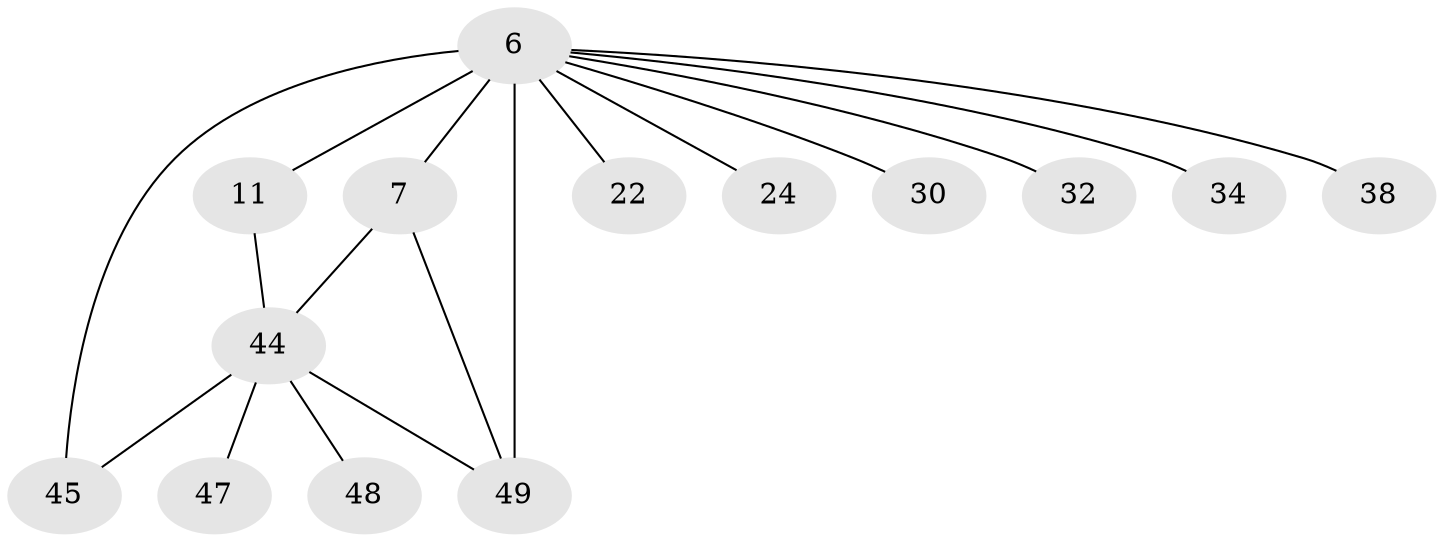 // original degree distribution, {7: 0.061224489795918366, 6: 0.04081632653061224, 9: 0.02040816326530612, 4: 0.061224489795918366, 3: 0.04081632653061224, 10: 0.02040816326530612, 2: 0.22448979591836735, 1: 0.5306122448979592}
// Generated by graph-tools (version 1.1) at 2025/57/03/04/25 21:57:20]
// undirected, 14 vertices, 17 edges
graph export_dot {
graph [start="1"]
  node [color=gray90,style=filled];
  6 [super="+1"];
  7 [super="+4"];
  11 [super="+5"];
  22;
  24;
  30;
  32;
  34;
  38;
  44 [super="+9+14+15+25+28"];
  45 [super="+13+27+39+41"];
  47 [super="+46"];
  48 [super="+16"];
  49 [super="+43+36+37+42"];
  6 -- 7 [weight=3];
  6 -- 24;
  6 -- 30;
  6 -- 32 [weight=2];
  6 -- 38;
  6 -- 11;
  6 -- 34;
  6 -- 22;
  6 -- 45 [weight=2];
  6 -- 49 [weight=2];
  7 -- 44 [weight=2];
  7 -- 49;
  11 -- 44 [weight=2];
  44 -- 45;
  44 -- 48;
  44 -- 49;
  44 -- 47;
}
